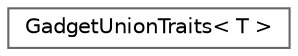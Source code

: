 digraph "Graphical Class Hierarchy"
{
 // LATEX_PDF_SIZE
  bgcolor="transparent";
  edge [fontname=Helvetica,fontsize=10,labelfontname=Helvetica,labelfontsize=10];
  node [fontname=Helvetica,fontsize=10,shape=box,height=0.2,width=0.4];
  rankdir="LR";
  Node0 [id="Node000000",label="GadgetUnionTraits\< T \>",height=0.2,width=0.4,color="grey40", fillcolor="white", style="filled",URL="$structGadgetUnionTraits.html",tooltip=" "];
}
